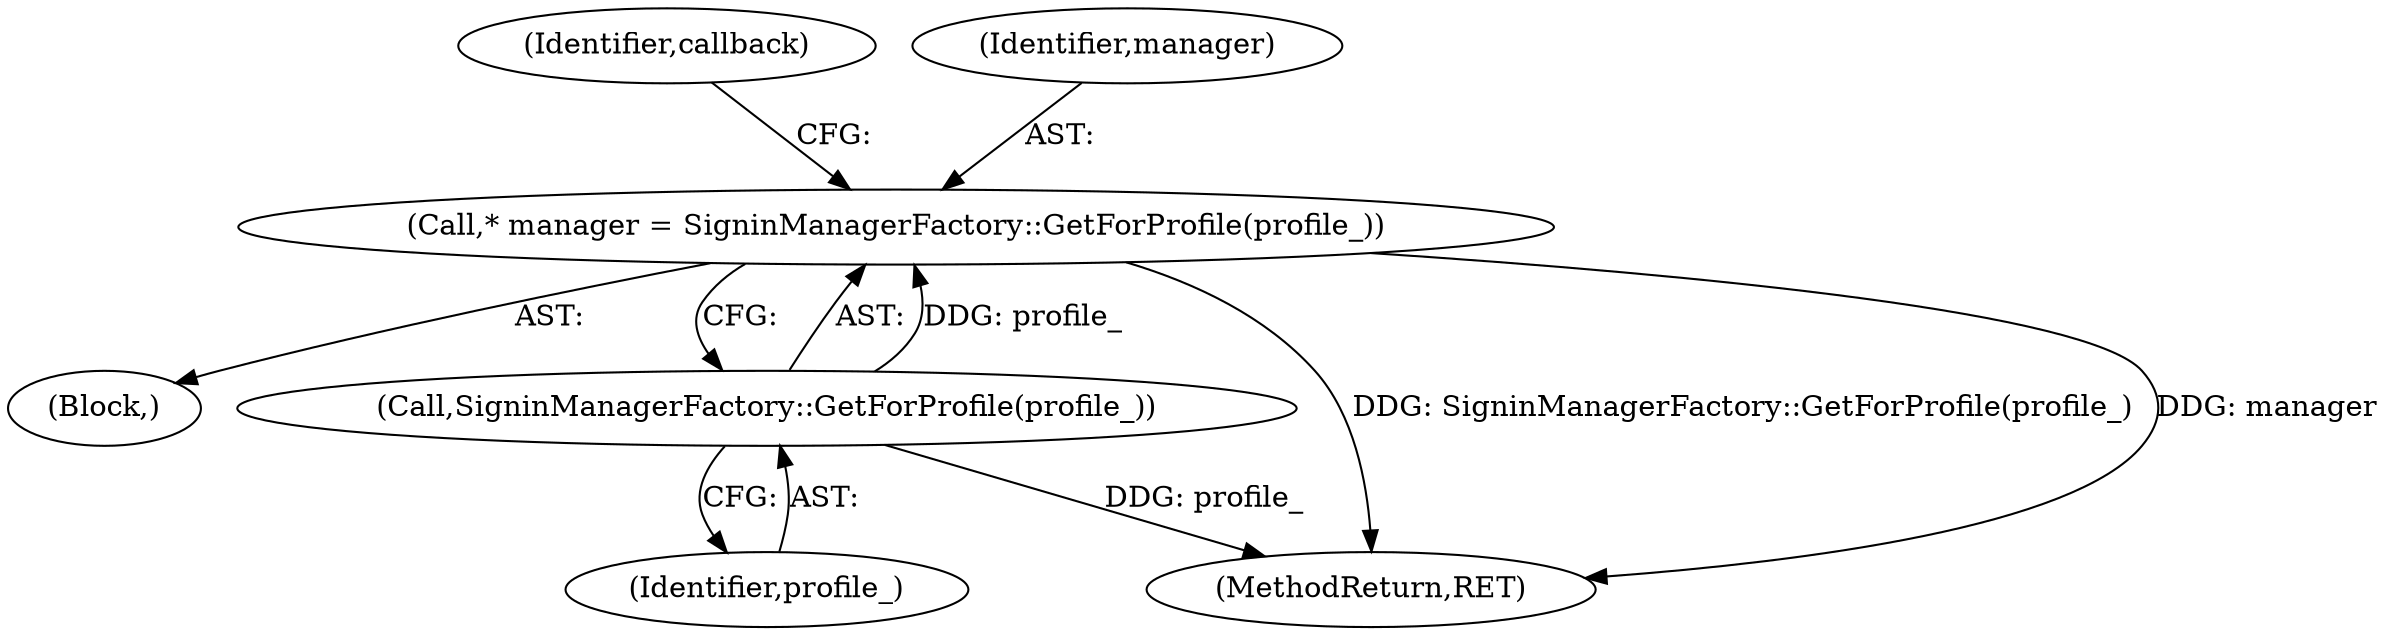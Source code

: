 digraph "0_Chrome_afbc71b7a78ac99810a6b22b2b0a2e85dde18794_1@pointer" {
"1000119" [label="(Call,* manager = SigninManagerFactory::GetForProfile(profile_))"];
"1000121" [label="(Call,SigninManagerFactory::GetForProfile(profile_))"];
"1000125" [label="(Identifier,callback)"];
"1000110" [label="(Block,)"];
"1000120" [label="(Identifier,manager)"];
"1000122" [label="(Identifier,profile_)"];
"1000119" [label="(Call,* manager = SigninManagerFactory::GetForProfile(profile_))"];
"1000121" [label="(Call,SigninManagerFactory::GetForProfile(profile_))"];
"1000135" [label="(MethodReturn,RET)"];
"1000119" -> "1000110"  [label="AST: "];
"1000119" -> "1000121"  [label="CFG: "];
"1000120" -> "1000119"  [label="AST: "];
"1000121" -> "1000119"  [label="AST: "];
"1000125" -> "1000119"  [label="CFG: "];
"1000119" -> "1000135"  [label="DDG: SigninManagerFactory::GetForProfile(profile_)"];
"1000119" -> "1000135"  [label="DDG: manager"];
"1000121" -> "1000119"  [label="DDG: profile_"];
"1000121" -> "1000122"  [label="CFG: "];
"1000122" -> "1000121"  [label="AST: "];
"1000121" -> "1000135"  [label="DDG: profile_"];
}

